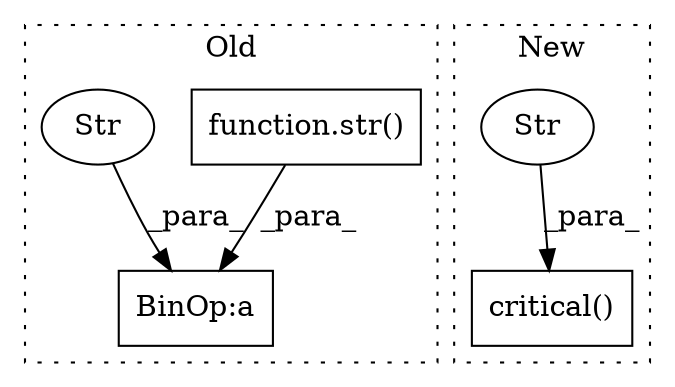 digraph G {
subgraph cluster0 {
1 [label="function.str()" a="75" s="9470,9514" l="29,1" shape="box"];
3 [label="BinOp:a" a="82" s="9469" l="49" shape="box"];
5 [label="Str" a="66" s="9518" l="11" shape="ellipse"];
label = "Old";
style="dotted";
}
subgraph cluster1 {
2 [label="critical()" a="75" s="9100,9238" l="22,1" shape="box"];
4 [label="Str" a="66" s="9122" l="116" shape="ellipse"];
label = "New";
style="dotted";
}
1 -> 3 [label="_para_"];
4 -> 2 [label="_para_"];
5 -> 3 [label="_para_"];
}
